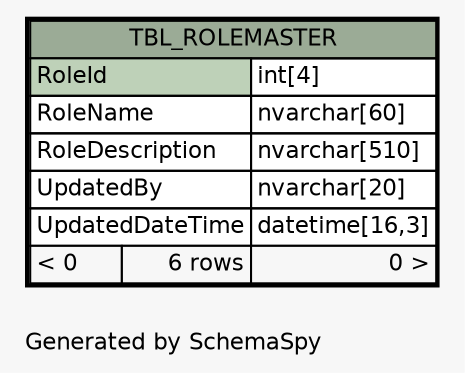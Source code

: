 // dot 2.38.0 on Windows 10 10.0
// SchemaSpy rev 590
digraph "oneDegreeRelationshipsDiagram" {
  graph [
    rankdir="RL"
    bgcolor="#f7f7f7"
    label="\nGenerated by SchemaSpy"
    labeljust="l"
    nodesep="0.18"
    ranksep="0.46"
    fontname="Helvetica"
    fontsize="11"
  ];
  node [
    fontname="Helvetica"
    fontsize="11"
    shape="plaintext"
  ];
  edge [
    arrowsize="0.8"
  ];
  "TBL_ROLEMASTER" [
    label=<
    <TABLE BORDER="2" CELLBORDER="1" CELLSPACING="0" BGCOLOR="#ffffff">
      <TR><TD COLSPAN="3" BGCOLOR="#9bab96" ALIGN="CENTER">TBL_ROLEMASTER</TD></TR>
      <TR><TD PORT="RoleId" COLSPAN="2" BGCOLOR="#bed1b8" ALIGN="LEFT">RoleId</TD><TD PORT="RoleId.type" ALIGN="LEFT">int[4]</TD></TR>
      <TR><TD PORT="RoleName" COLSPAN="2" ALIGN="LEFT">RoleName</TD><TD PORT="RoleName.type" ALIGN="LEFT">nvarchar[60]</TD></TR>
      <TR><TD PORT="RoleDescription" COLSPAN="2" ALIGN="LEFT">RoleDescription</TD><TD PORT="RoleDescription.type" ALIGN="LEFT">nvarchar[510]</TD></TR>
      <TR><TD PORT="UpdatedBy" COLSPAN="2" ALIGN="LEFT">UpdatedBy</TD><TD PORT="UpdatedBy.type" ALIGN="LEFT">nvarchar[20]</TD></TR>
      <TR><TD PORT="UpdatedDateTime" COLSPAN="2" ALIGN="LEFT">UpdatedDateTime</TD><TD PORT="UpdatedDateTime.type" ALIGN="LEFT">datetime[16,3]</TD></TR>
      <TR><TD ALIGN="LEFT" BGCOLOR="#f7f7f7">&lt; 0</TD><TD ALIGN="RIGHT" BGCOLOR="#f7f7f7">6 rows</TD><TD ALIGN="RIGHT" BGCOLOR="#f7f7f7">0 &gt;</TD></TR>
    </TABLE>>
    URL="TBL_ROLEMASTER.html"
    tooltip="TBL_ROLEMASTER"
  ];
}
